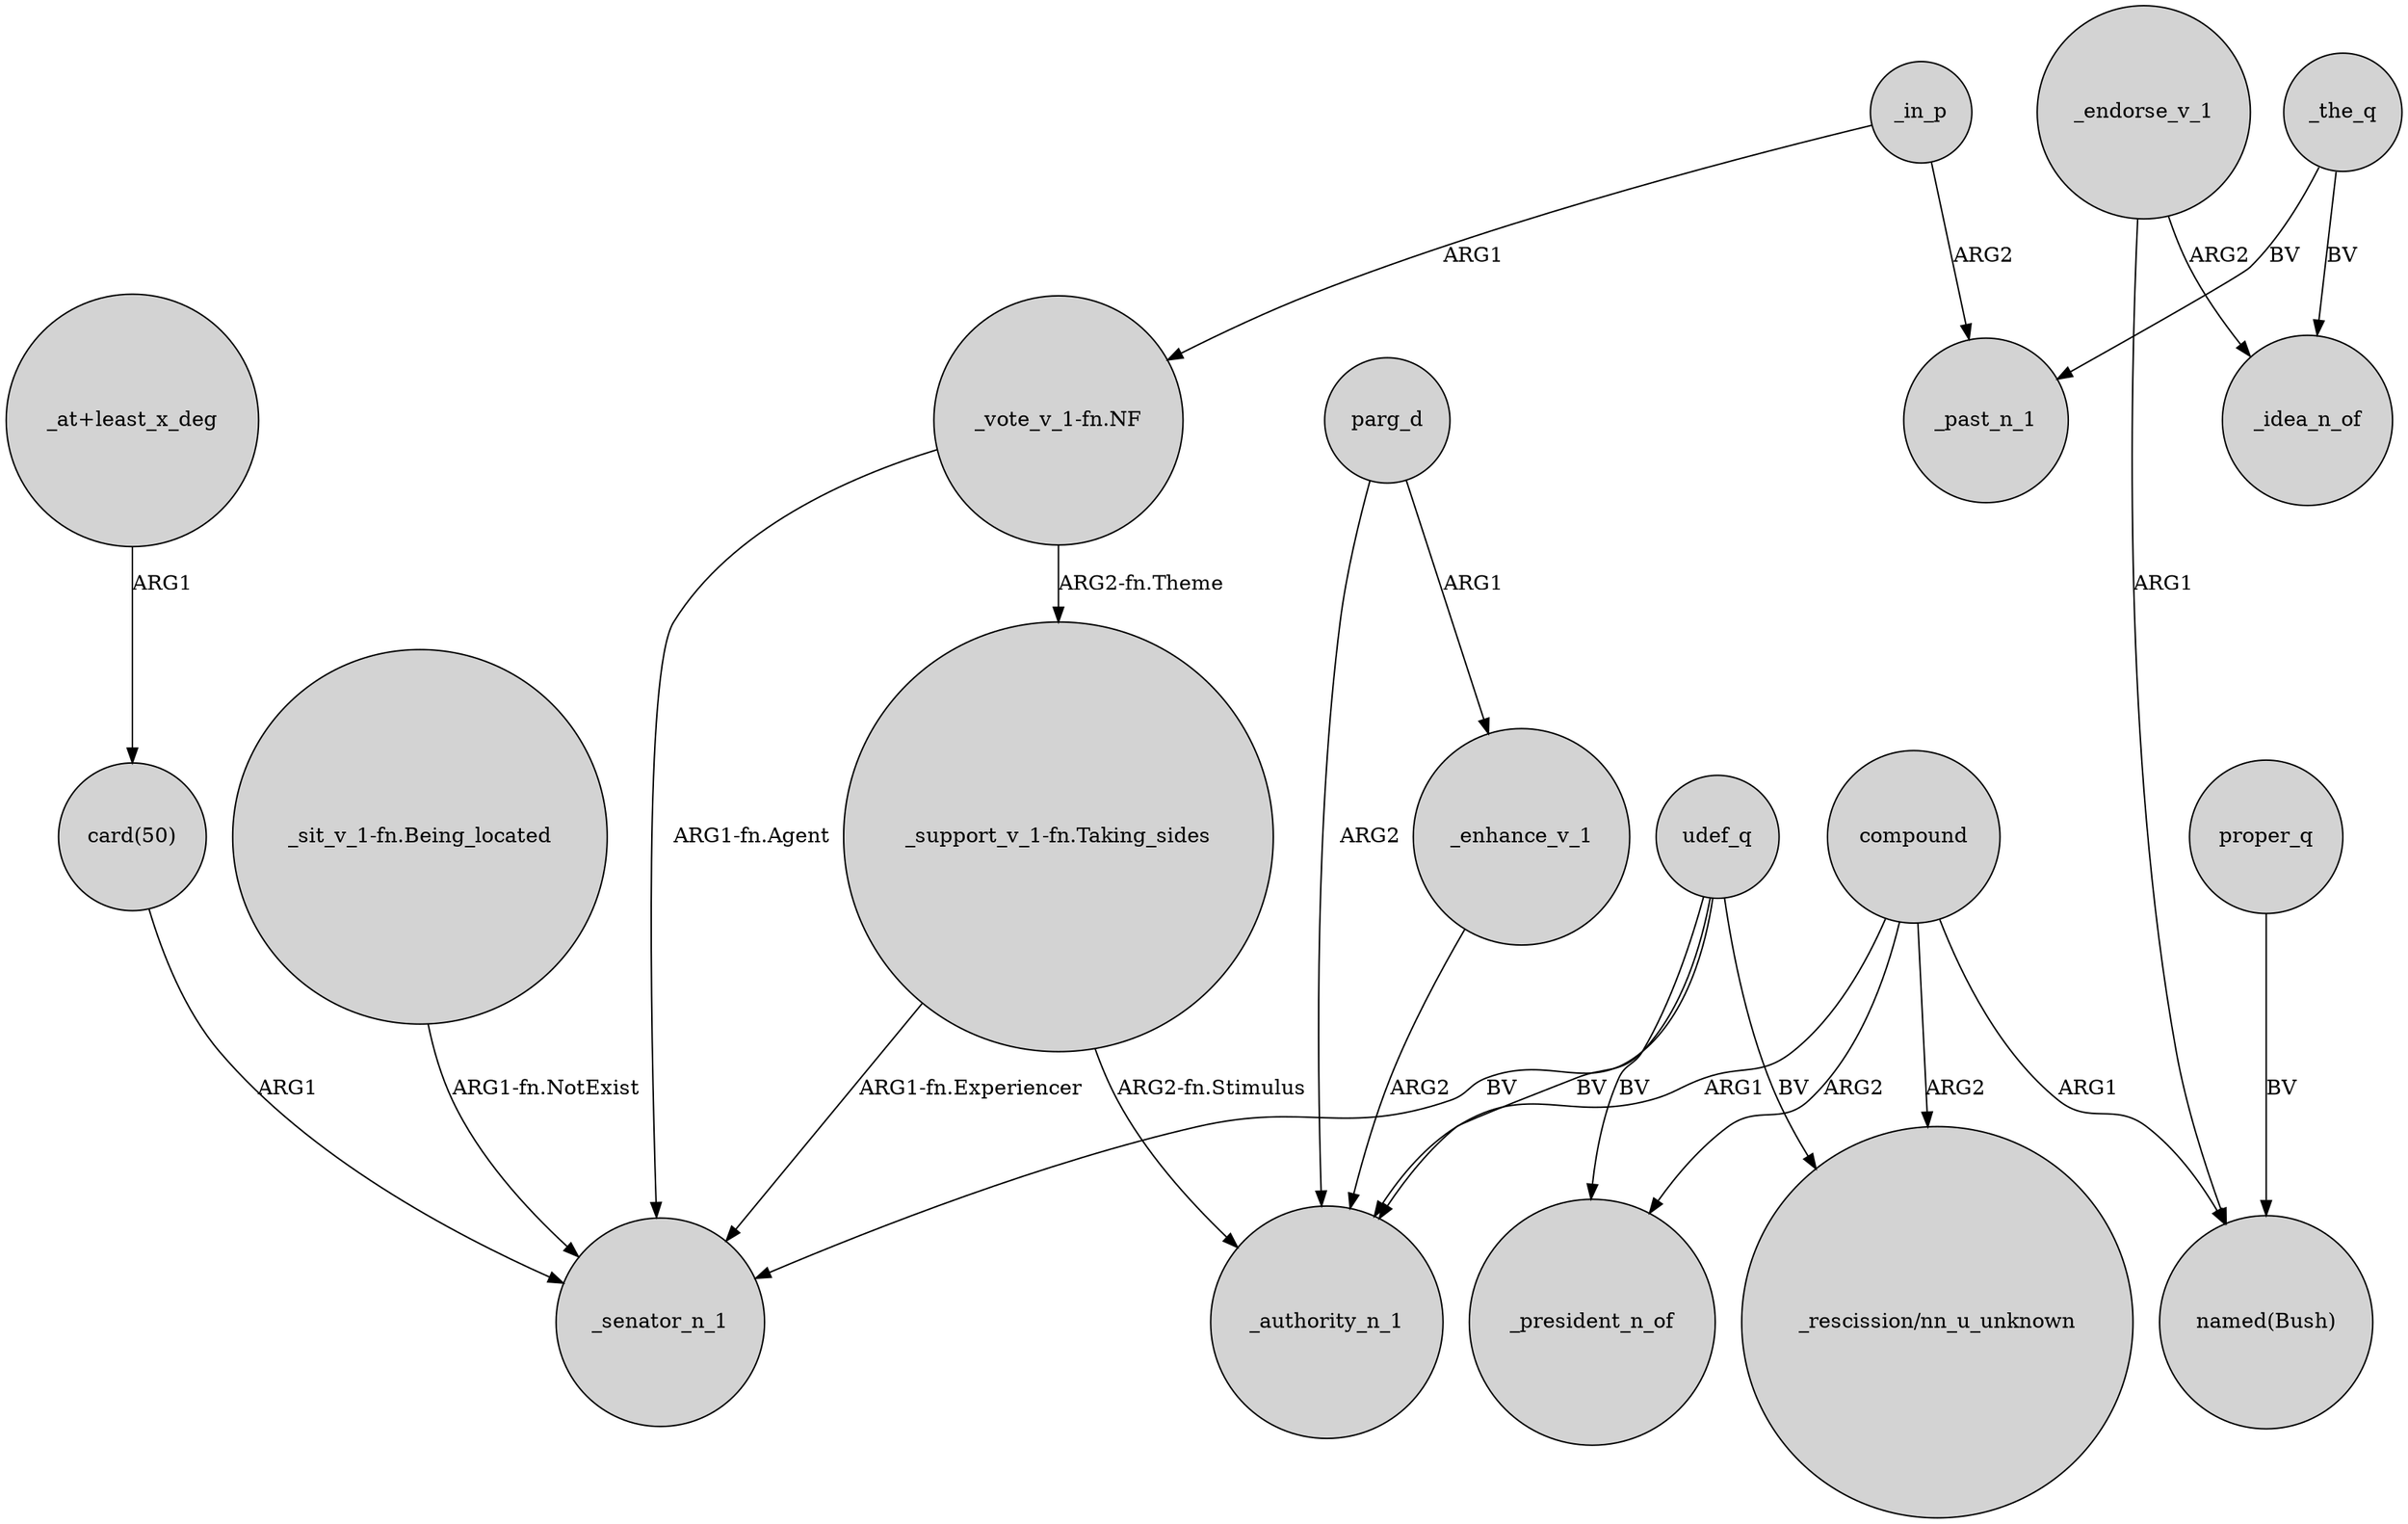 digraph {
	node [shape=circle style=filled]
	udef_q -> _senator_n_1 [label=BV]
	parg_d -> _authority_n_1 [label=ARG2]
	compound -> _president_n_of [label=ARG2]
	"card(50)" -> _senator_n_1 [label=ARG1]
	compound -> _authority_n_1 [label=ARG1]
	_in_p -> _past_n_1 [label=ARG2]
	_endorse_v_1 -> "named(Bush)" [label=ARG1]
	"_sit_v_1-fn.Being_located" -> _senator_n_1 [label="ARG1-fn.NotExist"]
	"_support_v_1-fn.Taking_sides" -> _authority_n_1 [label="ARG2-fn.Stimulus"]
	"_support_v_1-fn.Taking_sides" -> _senator_n_1 [label="ARG1-fn.Experiencer"]
	"_vote_v_1-fn.NF" -> _senator_n_1 [label="ARG1-fn.Agent"]
	_in_p -> "_vote_v_1-fn.NF" [label=ARG1]
	udef_q -> _authority_n_1 [label=BV]
	"_at+least_x_deg" -> "card(50)" [label=ARG1]
	udef_q -> _president_n_of [label=BV]
	_the_q -> _idea_n_of [label=BV]
	"_vote_v_1-fn.NF" -> "_support_v_1-fn.Taking_sides" [label="ARG2-fn.Theme"]
	_endorse_v_1 -> _idea_n_of [label=ARG2]
	parg_d -> _enhance_v_1 [label=ARG1]
	_the_q -> _past_n_1 [label=BV]
	proper_q -> "named(Bush)" [label=BV]
	udef_q -> "_rescission/nn_u_unknown" [label=BV]
	compound -> "_rescission/nn_u_unknown" [label=ARG2]
	_enhance_v_1 -> _authority_n_1 [label=ARG2]
	compound -> "named(Bush)" [label=ARG1]
}
